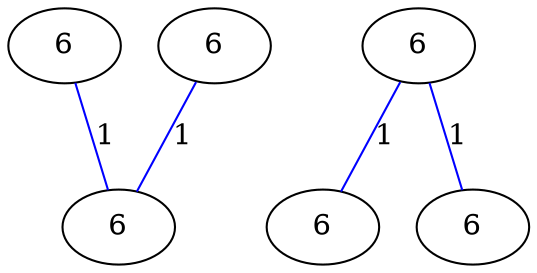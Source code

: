 graph G {
	0 [label="6"];
	1 [label="6"];
	2 [label="6"];
	3 [label="6"];
	4 [label="6"];
	5 [label="6"];
	0 -- 2 [label="1", color=blue];
	1 -- 2 [label="1", color=blue];
	3 -- 4 [label="1", color=blue];
	3 -- 5 [label="1", color=blue];
}